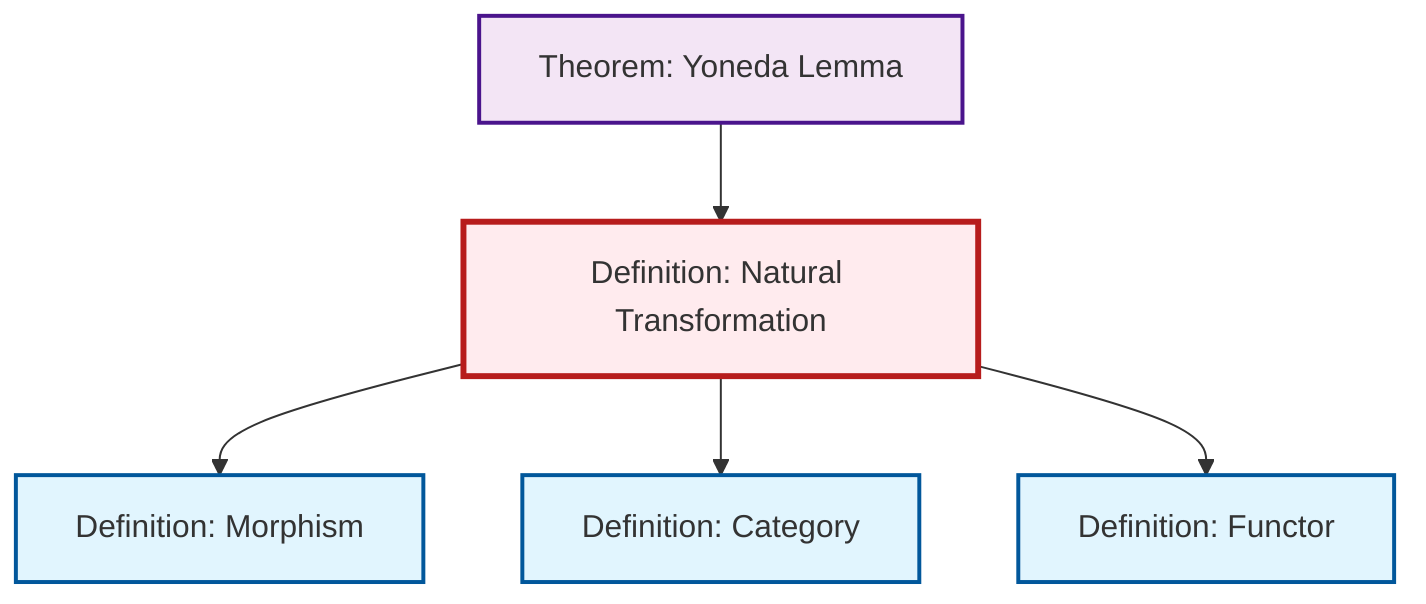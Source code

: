 graph TD
    classDef definition fill:#e1f5fe,stroke:#01579b,stroke-width:2px
    classDef theorem fill:#f3e5f5,stroke:#4a148c,stroke-width:2px
    classDef axiom fill:#fff3e0,stroke:#e65100,stroke-width:2px
    classDef example fill:#e8f5e9,stroke:#1b5e20,stroke-width:2px
    classDef current fill:#ffebee,stroke:#b71c1c,stroke-width:3px
    def-natural-transformation["Definition: Natural Transformation"]:::definition
    def-category["Definition: Category"]:::definition
    def-morphism["Definition: Morphism"]:::definition
    thm-yoneda["Theorem: Yoneda Lemma"]:::theorem
    def-functor["Definition: Functor"]:::definition
    def-natural-transformation --> def-morphism
    thm-yoneda --> def-natural-transformation
    def-natural-transformation --> def-category
    def-natural-transformation --> def-functor
    class def-natural-transformation current